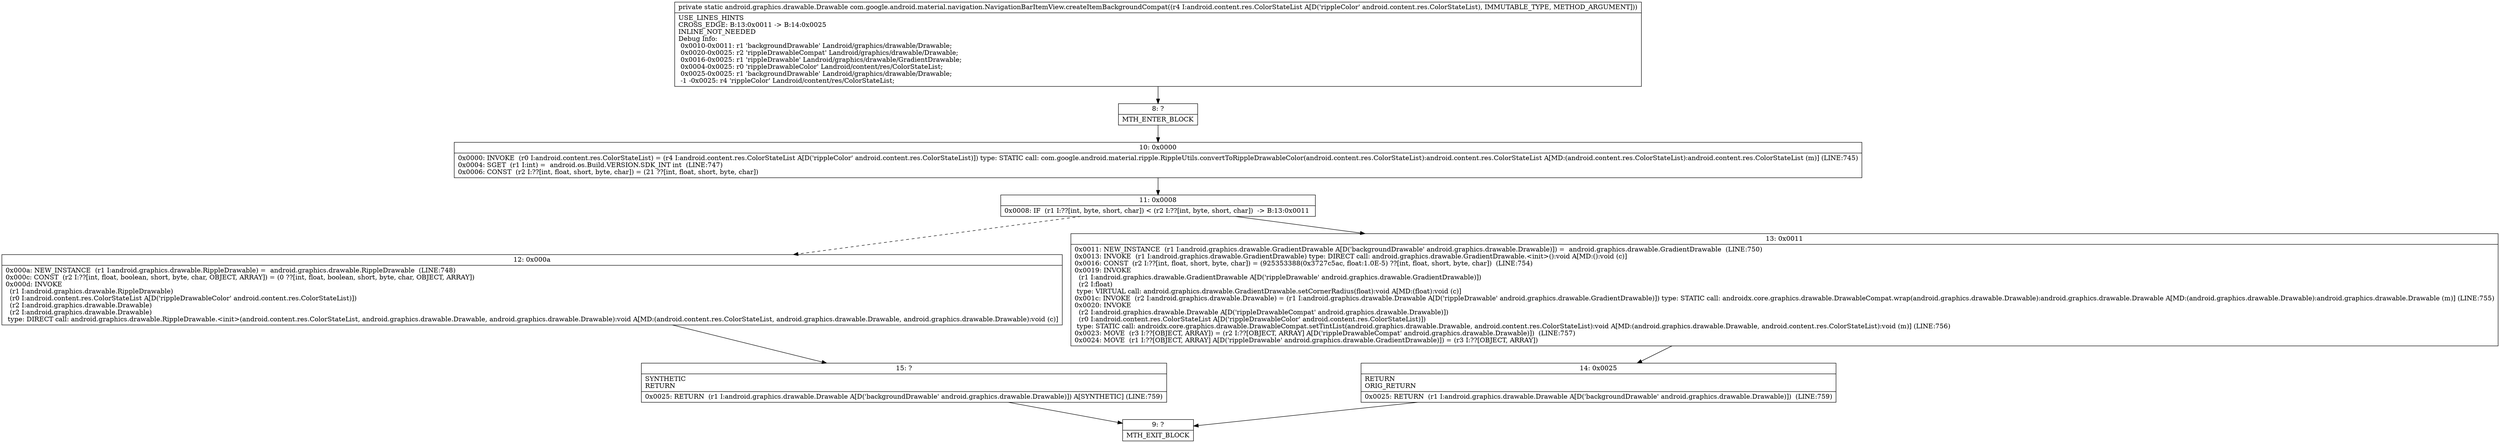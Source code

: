 digraph "CFG forcom.google.android.material.navigation.NavigationBarItemView.createItemBackgroundCompat(Landroid\/content\/res\/ColorStateList;)Landroid\/graphics\/drawable\/Drawable;" {
Node_8 [shape=record,label="{8\:\ ?|MTH_ENTER_BLOCK\l}"];
Node_10 [shape=record,label="{10\:\ 0x0000|0x0000: INVOKE  (r0 I:android.content.res.ColorStateList) = (r4 I:android.content.res.ColorStateList A[D('rippleColor' android.content.res.ColorStateList)]) type: STATIC call: com.google.android.material.ripple.RippleUtils.convertToRippleDrawableColor(android.content.res.ColorStateList):android.content.res.ColorStateList A[MD:(android.content.res.ColorStateList):android.content.res.ColorStateList (m)] (LINE:745)\l0x0004: SGET  (r1 I:int) =  android.os.Build.VERSION.SDK_INT int  (LINE:747)\l0x0006: CONST  (r2 I:??[int, float, short, byte, char]) = (21 ??[int, float, short, byte, char]) \l}"];
Node_11 [shape=record,label="{11\:\ 0x0008|0x0008: IF  (r1 I:??[int, byte, short, char]) \< (r2 I:??[int, byte, short, char])  \-\> B:13:0x0011 \l}"];
Node_12 [shape=record,label="{12\:\ 0x000a|0x000a: NEW_INSTANCE  (r1 I:android.graphics.drawable.RippleDrawable) =  android.graphics.drawable.RippleDrawable  (LINE:748)\l0x000c: CONST  (r2 I:??[int, float, boolean, short, byte, char, OBJECT, ARRAY]) = (0 ??[int, float, boolean, short, byte, char, OBJECT, ARRAY]) \l0x000d: INVOKE  \l  (r1 I:android.graphics.drawable.RippleDrawable)\l  (r0 I:android.content.res.ColorStateList A[D('rippleDrawableColor' android.content.res.ColorStateList)])\l  (r2 I:android.graphics.drawable.Drawable)\l  (r2 I:android.graphics.drawable.Drawable)\l type: DIRECT call: android.graphics.drawable.RippleDrawable.\<init\>(android.content.res.ColorStateList, android.graphics.drawable.Drawable, android.graphics.drawable.Drawable):void A[MD:(android.content.res.ColorStateList, android.graphics.drawable.Drawable, android.graphics.drawable.Drawable):void (c)]\l}"];
Node_15 [shape=record,label="{15\:\ ?|SYNTHETIC\lRETURN\l|0x0025: RETURN  (r1 I:android.graphics.drawable.Drawable A[D('backgroundDrawable' android.graphics.drawable.Drawable)]) A[SYNTHETIC] (LINE:759)\l}"];
Node_9 [shape=record,label="{9\:\ ?|MTH_EXIT_BLOCK\l}"];
Node_13 [shape=record,label="{13\:\ 0x0011|0x0011: NEW_INSTANCE  (r1 I:android.graphics.drawable.GradientDrawable A[D('backgroundDrawable' android.graphics.drawable.Drawable)]) =  android.graphics.drawable.GradientDrawable  (LINE:750)\l0x0013: INVOKE  (r1 I:android.graphics.drawable.GradientDrawable) type: DIRECT call: android.graphics.drawable.GradientDrawable.\<init\>():void A[MD:():void (c)]\l0x0016: CONST  (r2 I:??[int, float, short, byte, char]) = (925353388(0x3727c5ac, float:1.0E\-5) ??[int, float, short, byte, char])  (LINE:754)\l0x0019: INVOKE  \l  (r1 I:android.graphics.drawable.GradientDrawable A[D('rippleDrawable' android.graphics.drawable.GradientDrawable)])\l  (r2 I:float)\l type: VIRTUAL call: android.graphics.drawable.GradientDrawable.setCornerRadius(float):void A[MD:(float):void (c)]\l0x001c: INVOKE  (r2 I:android.graphics.drawable.Drawable) = (r1 I:android.graphics.drawable.Drawable A[D('rippleDrawable' android.graphics.drawable.GradientDrawable)]) type: STATIC call: androidx.core.graphics.drawable.DrawableCompat.wrap(android.graphics.drawable.Drawable):android.graphics.drawable.Drawable A[MD:(android.graphics.drawable.Drawable):android.graphics.drawable.Drawable (m)] (LINE:755)\l0x0020: INVOKE  \l  (r2 I:android.graphics.drawable.Drawable A[D('rippleDrawableCompat' android.graphics.drawable.Drawable)])\l  (r0 I:android.content.res.ColorStateList A[D('rippleDrawableColor' android.content.res.ColorStateList)])\l type: STATIC call: androidx.core.graphics.drawable.DrawableCompat.setTintList(android.graphics.drawable.Drawable, android.content.res.ColorStateList):void A[MD:(android.graphics.drawable.Drawable, android.content.res.ColorStateList):void (m)] (LINE:756)\l0x0023: MOVE  (r3 I:??[OBJECT, ARRAY]) = (r2 I:??[OBJECT, ARRAY] A[D('rippleDrawableCompat' android.graphics.drawable.Drawable)])  (LINE:757)\l0x0024: MOVE  (r1 I:??[OBJECT, ARRAY] A[D('rippleDrawable' android.graphics.drawable.GradientDrawable)]) = (r3 I:??[OBJECT, ARRAY]) \l}"];
Node_14 [shape=record,label="{14\:\ 0x0025|RETURN\lORIG_RETURN\l|0x0025: RETURN  (r1 I:android.graphics.drawable.Drawable A[D('backgroundDrawable' android.graphics.drawable.Drawable)])  (LINE:759)\l}"];
MethodNode[shape=record,label="{private static android.graphics.drawable.Drawable com.google.android.material.navigation.NavigationBarItemView.createItemBackgroundCompat((r4 I:android.content.res.ColorStateList A[D('rippleColor' android.content.res.ColorStateList), IMMUTABLE_TYPE, METHOD_ARGUMENT]))  | USE_LINES_HINTS\lCROSS_EDGE: B:13:0x0011 \-\> B:14:0x0025\lINLINE_NOT_NEEDED\lDebug Info:\l  0x0010\-0x0011: r1 'backgroundDrawable' Landroid\/graphics\/drawable\/Drawable;\l  0x0020\-0x0025: r2 'rippleDrawableCompat' Landroid\/graphics\/drawable\/Drawable;\l  0x0016\-0x0025: r1 'rippleDrawable' Landroid\/graphics\/drawable\/GradientDrawable;\l  0x0004\-0x0025: r0 'rippleDrawableColor' Landroid\/content\/res\/ColorStateList;\l  0x0025\-0x0025: r1 'backgroundDrawable' Landroid\/graphics\/drawable\/Drawable;\l  \-1 \-0x0025: r4 'rippleColor' Landroid\/content\/res\/ColorStateList;\l}"];
MethodNode -> Node_8;Node_8 -> Node_10;
Node_10 -> Node_11;
Node_11 -> Node_12[style=dashed];
Node_11 -> Node_13;
Node_12 -> Node_15;
Node_15 -> Node_9;
Node_13 -> Node_14;
Node_14 -> Node_9;
}

